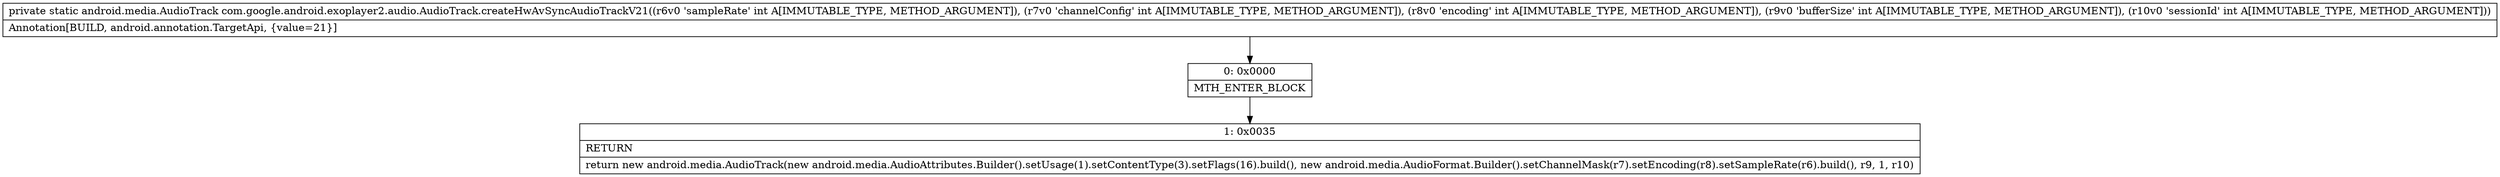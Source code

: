 digraph "CFG forcom.google.android.exoplayer2.audio.AudioTrack.createHwAvSyncAudioTrackV21(IIIII)Landroid\/media\/AudioTrack;" {
Node_0 [shape=record,label="{0\:\ 0x0000|MTH_ENTER_BLOCK\l}"];
Node_1 [shape=record,label="{1\:\ 0x0035|RETURN\l|return new android.media.AudioTrack(new android.media.AudioAttributes.Builder().setUsage(1).setContentType(3).setFlags(16).build(), new android.media.AudioFormat.Builder().setChannelMask(r7).setEncoding(r8).setSampleRate(r6).build(), r9, 1, r10)\l}"];
MethodNode[shape=record,label="{private static android.media.AudioTrack com.google.android.exoplayer2.audio.AudioTrack.createHwAvSyncAudioTrackV21((r6v0 'sampleRate' int A[IMMUTABLE_TYPE, METHOD_ARGUMENT]), (r7v0 'channelConfig' int A[IMMUTABLE_TYPE, METHOD_ARGUMENT]), (r8v0 'encoding' int A[IMMUTABLE_TYPE, METHOD_ARGUMENT]), (r9v0 'bufferSize' int A[IMMUTABLE_TYPE, METHOD_ARGUMENT]), (r10v0 'sessionId' int A[IMMUTABLE_TYPE, METHOD_ARGUMENT]))  | Annotation[BUILD, android.annotation.TargetApi, \{value=21\}]\l}"];
MethodNode -> Node_0;
Node_0 -> Node_1;
}

